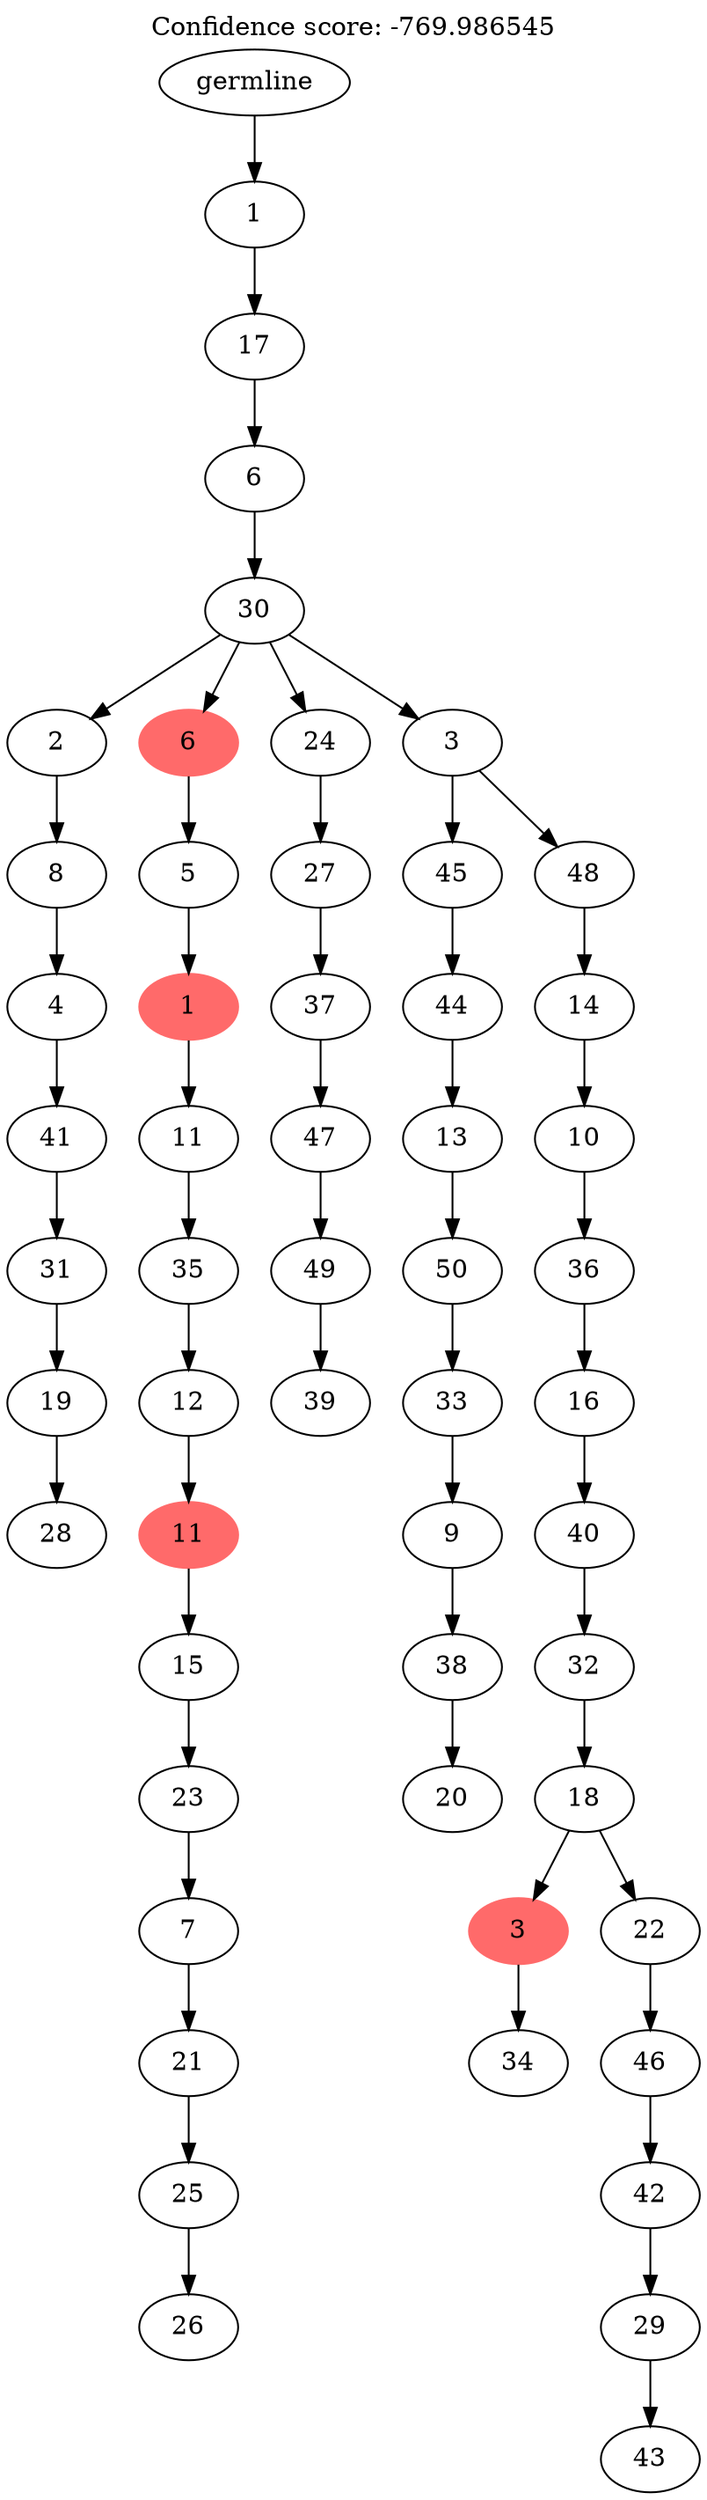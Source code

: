 digraph g {
	"53" -> "54";
	"54" [label="28"];
	"52" -> "53";
	"53" [label="19"];
	"51" -> "52";
	"52" [label="31"];
	"50" -> "51";
	"51" [label="41"];
	"49" -> "50";
	"50" [label="4"];
	"48" -> "49";
	"49" [label="8"];
	"46" -> "47";
	"47" [label="26"];
	"45" -> "46";
	"46" [label="25"];
	"44" -> "45";
	"45" [label="21"];
	"43" -> "44";
	"44" [label="7"];
	"42" -> "43";
	"43" [label="23"];
	"41" -> "42";
	"42" [label="15"];
	"40" -> "41";
	"41" [color=indianred1, style=filled, label="11"];
	"39" -> "40";
	"40" [label="12"];
	"38" -> "39";
	"39" [label="35"];
	"37" -> "38";
	"38" [label="11"];
	"36" -> "37";
	"37" [color=indianred1, style=filled, label="1"];
	"35" -> "36";
	"36" [label="5"];
	"33" -> "34";
	"34" [label="39"];
	"32" -> "33";
	"33" [label="49"];
	"31" -> "32";
	"32" [label="47"];
	"30" -> "31";
	"31" [label="37"];
	"29" -> "30";
	"30" [label="27"];
	"27" -> "28";
	"28" [label="20"];
	"26" -> "27";
	"27" [label="38"];
	"25" -> "26";
	"26" [label="9"];
	"24" -> "25";
	"25" [label="33"];
	"23" -> "24";
	"24" [label="50"];
	"22" -> "23";
	"23" [label="13"];
	"21" -> "22";
	"22" [label="44"];
	"19" -> "20";
	"20" [label="34"];
	"17" -> "18";
	"18" [label="43"];
	"16" -> "17";
	"17" [label="29"];
	"15" -> "16";
	"16" [label="42"];
	"14" -> "15";
	"15" [label="46"];
	"13" -> "14";
	"14" [label="22"];
	"13" -> "19";
	"19" [color=indianred1, style=filled, label="3"];
	"12" -> "13";
	"13" [label="18"];
	"11" -> "12";
	"12" [label="32"];
	"10" -> "11";
	"11" [label="40"];
	"9" -> "10";
	"10" [label="16"];
	"8" -> "9";
	"9" [label="36"];
	"7" -> "8";
	"8" [label="10"];
	"6" -> "7";
	"7" [label="14"];
	"5" -> "6";
	"6" [label="48"];
	"5" -> "21";
	"21" [label="45"];
	"4" -> "5";
	"5" [label="3"];
	"4" -> "29";
	"29" [label="24"];
	"4" -> "35";
	"35" [color=indianred1, style=filled, label="6"];
	"4" -> "48";
	"48" [label="2"];
	"3" -> "4";
	"4" [label="30"];
	"2" -> "3";
	"3" [label="6"];
	"1" -> "2";
	"2" [label="17"];
	"0" -> "1";
	"1" [label="1"];
	"0" [label="germline"];
	labelloc="t";
	label="Confidence score: -769.986545";
}
